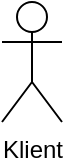 <mxfile version="21.0.8" type="github">
  <diagram name="Strona-1" id="WbhrvfP3Agpuhs6CucDL">
    <mxGraphModel dx="1185" dy="442" grid="1" gridSize="10" guides="1" tooltips="1" connect="1" arrows="1" fold="1" page="1" pageScale="1" pageWidth="827" pageHeight="1169" math="0" shadow="0">
      <root>
        <mxCell id="0" />
        <mxCell id="1" parent="0" />
        <mxCell id="6vqgsefax2ydzdcJ5cx0-1" value="Klient" style="shape=umlActor;verticalLabelPosition=bottom;verticalAlign=top;html=1;outlineConnect=0;" vertex="1" parent="1">
          <mxGeometry x="250" y="320" width="30" height="60" as="geometry" />
        </mxCell>
      </root>
    </mxGraphModel>
  </diagram>
</mxfile>
